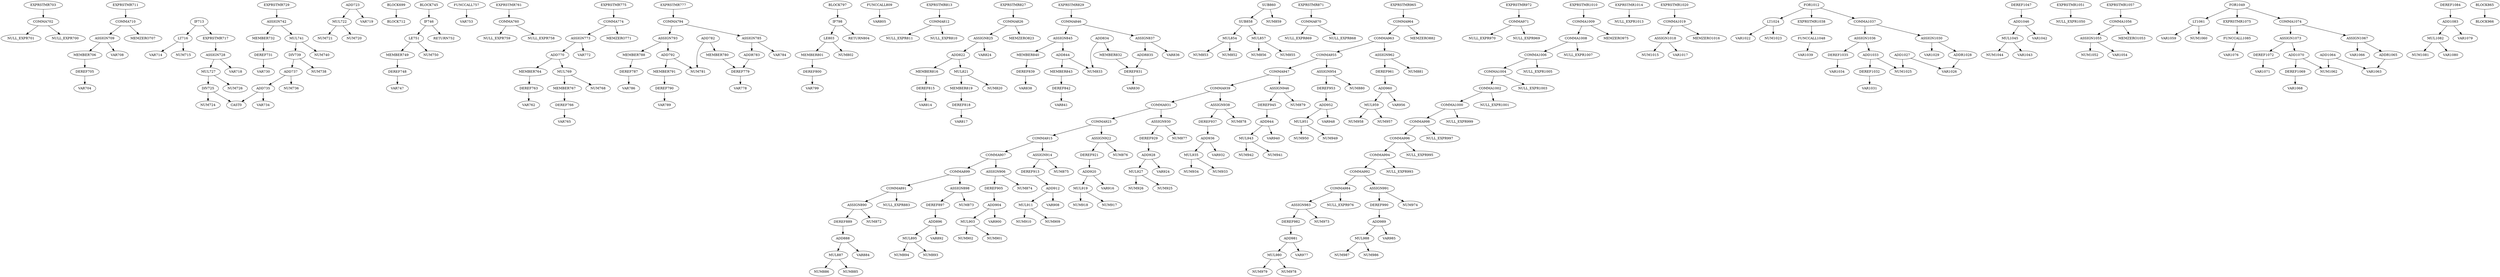 digraph A { 
COMMA702 -> NULL_EXPR701
COMMA702 -> NULL_EXPR700
EXPRSTMR703 -> COMMA702
DEREF705 -> VAR704
MEMBER706 -> DEREF705
ASSIGN709 -> MEMBER706
ASSIGN709 -> VAR708
COMMA710 -> ASSIGN709
COMMA710 -> MEMZERO707
EXPRSTMR711 -> COMMA710
LT716 -> VAR714
LT716 -> NUM715
IF713 -> LT716
MUL722 -> NUM721
MUL722 -> NUM720
ADD723 -> MUL722
ADD723 -> VAR719
DIV725 -> NUM724
DIV725 -> CAST0
MUL727 -> NUM726
MUL727 -> DIV725
ASSIGN728 -> MUL727
ASSIGN728 -> VAR718
EXPRSTMR717 -> ASSIGN728
IF713 -> EXPRSTMR717
DEREF731 -> VAR730
MEMBER732 -> DEREF731
ADD735 -> VAR734
ADD735 -> CAST0
ADD737 -> NUM736
ADD737 -> ADD735
DIV739 -> NUM738
DIV739 -> ADD737
MUL741 -> NUM740
MUL741 -> DIV739
ASSIGN742 -> MUL741
ASSIGN742 -> MEMBER732
EXPRSTMR729 -> ASSIGN742
BLOCK699 -> BLOCK712
DEREF748 -> VAR747
MEMBER749 -> DEREF748
LE751 -> MEMBER749
LE751 -> NUM750
IF746 -> LE751
FUNCCALL757 -> VAR753
IF746 -> RETURN752
COMMA760 -> NULL_EXPR759
COMMA760 -> NULL_EXPR758
EXPRSTMR761 -> COMMA760
DEREF763 -> VAR762
MEMBER764 -> DEREF763
DEREF766 -> VAR765
MEMBER767 -> DEREF766
MUL769 -> NUM768
MUL769 -> MEMBER767
ADD770 -> MUL769
ADD770 -> MEMBER764
ASSIGN773 -> ADD770
ASSIGN773 -> VAR772
COMMA774 -> ASSIGN773
COMMA774 -> MEMZERO771
EXPRSTMR775 -> COMMA774
DEREF779 -> VAR778
MEMBER780 -> DEREF779
ADD782 -> NUM781
ADD782 -> MEMBER780
ADDR783 -> DEREF779
ASSIGN785 -> ADDR783
ASSIGN785 -> VAR784
DEREF787 -> VAR786
MEMBER788 -> DEREF787
DEREF790 -> VAR789
MEMBER791 -> DEREF790
ADD792 -> NUM781
ADD792 -> MEMBER791
ASSIGN793 -> ADD792
ASSIGN793 -> MEMBER788
COMMA794 -> ASSIGN793
COMMA794 -> ASSIGN785
EXPRSTMR777 -> COMMA794
BLOCK745 -> IF746
DEREF800 -> VAR799
MEMBER801 -> DEREF800
LE803 -> MEMBER801
LE803 -> NUM802
IF798 -> LE803
FUNCCALL809 -> VAR805
IF798 -> RETURN804
COMMA812 -> NULL_EXPR811
COMMA812 -> NULL_EXPR810
EXPRSTMR813 -> COMMA812
DEREF815 -> VAR814
MEMBER816 -> DEREF815
DEREF818 -> VAR817
MEMBER819 -> DEREF818
MUL821 -> NUM820
MUL821 -> MEMBER819
ADD822 -> MUL821
ADD822 -> MEMBER816
ASSIGN825 -> ADD822
ASSIGN825 -> VAR824
COMMA826 -> ASSIGN825
COMMA826 -> MEMZERO823
EXPRSTMR827 -> COMMA826
DEREF831 -> VAR830
MEMBER832 -> DEREF831
ADD834 -> NUM833
ADD834 -> MEMBER832
ADDR835 -> DEREF831
ASSIGN837 -> ADDR835
ASSIGN837 -> VAR836
DEREF839 -> VAR838
MEMBER840 -> DEREF839
DEREF842 -> VAR841
MEMBER843 -> DEREF842
ADD844 -> NUM833
ADD844 -> MEMBER843
ASSIGN845 -> ADD844
ASSIGN845 -> MEMBER840
COMMA846 -> ASSIGN845
COMMA846 -> ASSIGN837
EXPRSTMR829 -> COMMA846
BLOCK797 -> IF798
MUL854 -> NUM853
MUL854 -> NUM852
MUL857 -> NUM856
MUL857 -> NUM855
SUB858 -> MUL857
SUB858 -> MUL854
SUB860 -> NUM859
SUB860 -> SUB858
COMMA870 -> NULL_EXPR869
COMMA870 -> NULL_EXPR868
EXPRSTMR871 -> COMMA870
MUL887 -> NUM886
MUL887 -> NUM885
ADD888 -> MUL887
ADD888 -> VAR884
DEREF889 -> ADD888
ASSIGN890 -> NUM872
ASSIGN890 -> DEREF889
COMMA891 -> ASSIGN890
COMMA891 -> NULL_EXPR883
MUL895 -> NUM894
MUL895 -> NUM893
ADD896 -> MUL895
ADD896 -> VAR892
DEREF897 -> ADD896
ASSIGN898 -> NUM873
ASSIGN898 -> DEREF897
COMMA899 -> ASSIGN898
COMMA899 -> COMMA891
MUL903 -> NUM902
MUL903 -> NUM901
ADD904 -> MUL903
ADD904 -> VAR900
DEREF905 -> ADD904
ASSIGN906 -> NUM874
ASSIGN906 -> DEREF905
COMMA907 -> ASSIGN906
COMMA907 -> COMMA899
MUL911 -> NUM910
MUL911 -> NUM909
ADD912 -> MUL911
ADD912 -> VAR908
DEREF913 -> ADD912
ASSIGN914 -> NUM875
ASSIGN914 -> DEREF913
COMMA915 -> ASSIGN914
COMMA915 -> COMMA907
MUL919 -> NUM918
MUL919 -> NUM917
ADD920 -> MUL919
ADD920 -> VAR916
DEREF921 -> ADD920
ASSIGN922 -> NUM876
ASSIGN922 -> DEREF921
COMMA923 -> ASSIGN922
COMMA923 -> COMMA915
MUL927 -> NUM926
MUL927 -> NUM925
ADD928 -> MUL927
ADD928 -> VAR924
DEREF929 -> ADD928
ASSIGN930 -> NUM877
ASSIGN930 -> DEREF929
COMMA931 -> ASSIGN930
COMMA931 -> COMMA923
MUL935 -> NUM934
MUL935 -> NUM933
ADD936 -> MUL935
ADD936 -> VAR932
DEREF937 -> ADD936
ASSIGN938 -> NUM878
ASSIGN938 -> DEREF937
COMMA939 -> ASSIGN938
COMMA939 -> COMMA931
MUL943 -> NUM942
MUL943 -> NUM941
ADD944 -> MUL943
ADD944 -> VAR940
DEREF945 -> ADD944
ASSIGN946 -> NUM879
ASSIGN946 -> DEREF945
COMMA947 -> ASSIGN946
COMMA947 -> COMMA939
MUL951 -> NUM950
MUL951 -> NUM949
ADD952 -> MUL951
ADD952 -> VAR948
DEREF953 -> ADD952
ASSIGN954 -> NUM880
ASSIGN954 -> DEREF953
COMMA955 -> ASSIGN954
COMMA955 -> COMMA947
MUL959 -> NUM958
MUL959 -> NUM957
ADD960 -> MUL959
ADD960 -> VAR956
DEREF961 -> ADD960
ASSIGN962 -> NUM881
ASSIGN962 -> DEREF961
COMMA963 -> ASSIGN962
COMMA963 -> COMMA955
COMMA964 -> COMMA963
COMMA964 -> MEMZERO882
EXPRSTMR965 -> COMMA964
COMMA971 -> NULL_EXPR970
COMMA971 -> NULL_EXPR969
EXPRSTMR972 -> COMMA971
MUL980 -> NUM979
MUL980 -> NUM978
ADD981 -> MUL980
ADD981 -> VAR977
DEREF982 -> ADD981
ASSIGN983 -> NUM973
ASSIGN983 -> DEREF982
COMMA984 -> ASSIGN983
COMMA984 -> NULL_EXPR976
MUL988 -> NUM987
MUL988 -> NUM986
ADD989 -> MUL988
ADD989 -> VAR985
DEREF990 -> ADD989
ASSIGN991 -> NUM974
ASSIGN991 -> DEREF990
COMMA992 -> ASSIGN991
COMMA992 -> COMMA984
COMMA994 -> NULL_EXPR993
COMMA994 -> COMMA992
COMMA996 -> NULL_EXPR995
COMMA996 -> COMMA994
COMMA998 -> NULL_EXPR997
COMMA998 -> COMMA996
COMMA1000 -> NULL_EXPR999
COMMA1000 -> COMMA998
COMMA1002 -> NULL_EXPR1001
COMMA1002 -> COMMA1000
COMMA1004 -> NULL_EXPR1003
COMMA1004 -> COMMA1002
COMMA1006 -> NULL_EXPR1005
COMMA1006 -> COMMA1004
COMMA1008 -> NULL_EXPR1007
COMMA1008 -> COMMA1006
COMMA1009 -> COMMA1008
COMMA1009 -> MEMZERO975
EXPRSTMR1010 -> COMMA1009
EXPRSTMR1014 -> NULL_EXPR1013
ASSIGN1018 -> NUM1015
ASSIGN1018 -> VAR1017
COMMA1019 -> ASSIGN1018
COMMA1019 -> MEMZERO1016
EXPRSTMR1020 -> COMMA1019
LT1024 -> NUM1023
LT1024 -> VAR1022
FOR1012 -> LT1024
ADD1027 -> NUM1025
ADD1027 -> VAR1026
ADDR1028 -> VAR1026
ASSIGN1030 -> ADDR1028
ASSIGN1030 -> VAR1029
DEREF1032 -> VAR1031
ADD1033 -> NUM1025
ADD1033 -> DEREF1032
DEREF1035 -> VAR1034
ASSIGN1036 -> ADD1033
ASSIGN1036 -> DEREF1035
COMMA1037 -> ASSIGN1036
COMMA1037 -> ASSIGN1030
FOR1012 -> COMMA1037
MUL1045 -> NUM1044
MUL1045 -> VAR1043
ADD1046 -> MUL1045
ADD1046 -> VAR1042
DEREF1047 -> ADD1046
FUNCCALL1048 -> VAR1039
EXPRSTMR1038 -> FUNCCALL1048
FOR1012 -> EXPRSTMR1038
EXPRSTMR1051 -> NULL_EXPR1050
ASSIGN1055 -> NUM1052
ASSIGN1055 -> VAR1054
COMMA1056 -> ASSIGN1055
COMMA1056 -> MEMZERO1053
EXPRSTMR1057 -> COMMA1056
LT1061 -> NUM1060
LT1061 -> VAR1059
FOR1049 -> LT1061
ADD1064 -> NUM1062
ADD1064 -> VAR1063
ADDR1065 -> VAR1063
ASSIGN1067 -> ADDR1065
ASSIGN1067 -> VAR1066
DEREF1069 -> VAR1068
ADD1070 -> NUM1062
ADD1070 -> DEREF1069
DEREF1072 -> VAR1071
ASSIGN1073 -> ADD1070
ASSIGN1073 -> DEREF1072
COMMA1074 -> ASSIGN1073
COMMA1074 -> ASSIGN1067
FOR1049 -> COMMA1074
MUL1082 -> NUM1081
MUL1082 -> VAR1080
ADD1083 -> MUL1082
ADD1083 -> VAR1079
DEREF1084 -> ADD1083
FUNCCALL1085 -> VAR1076
EXPRSTMR1075 -> FUNCCALL1085
FOR1049 -> EXPRSTMR1075
BLOCK865 -> BLOCK966
}
